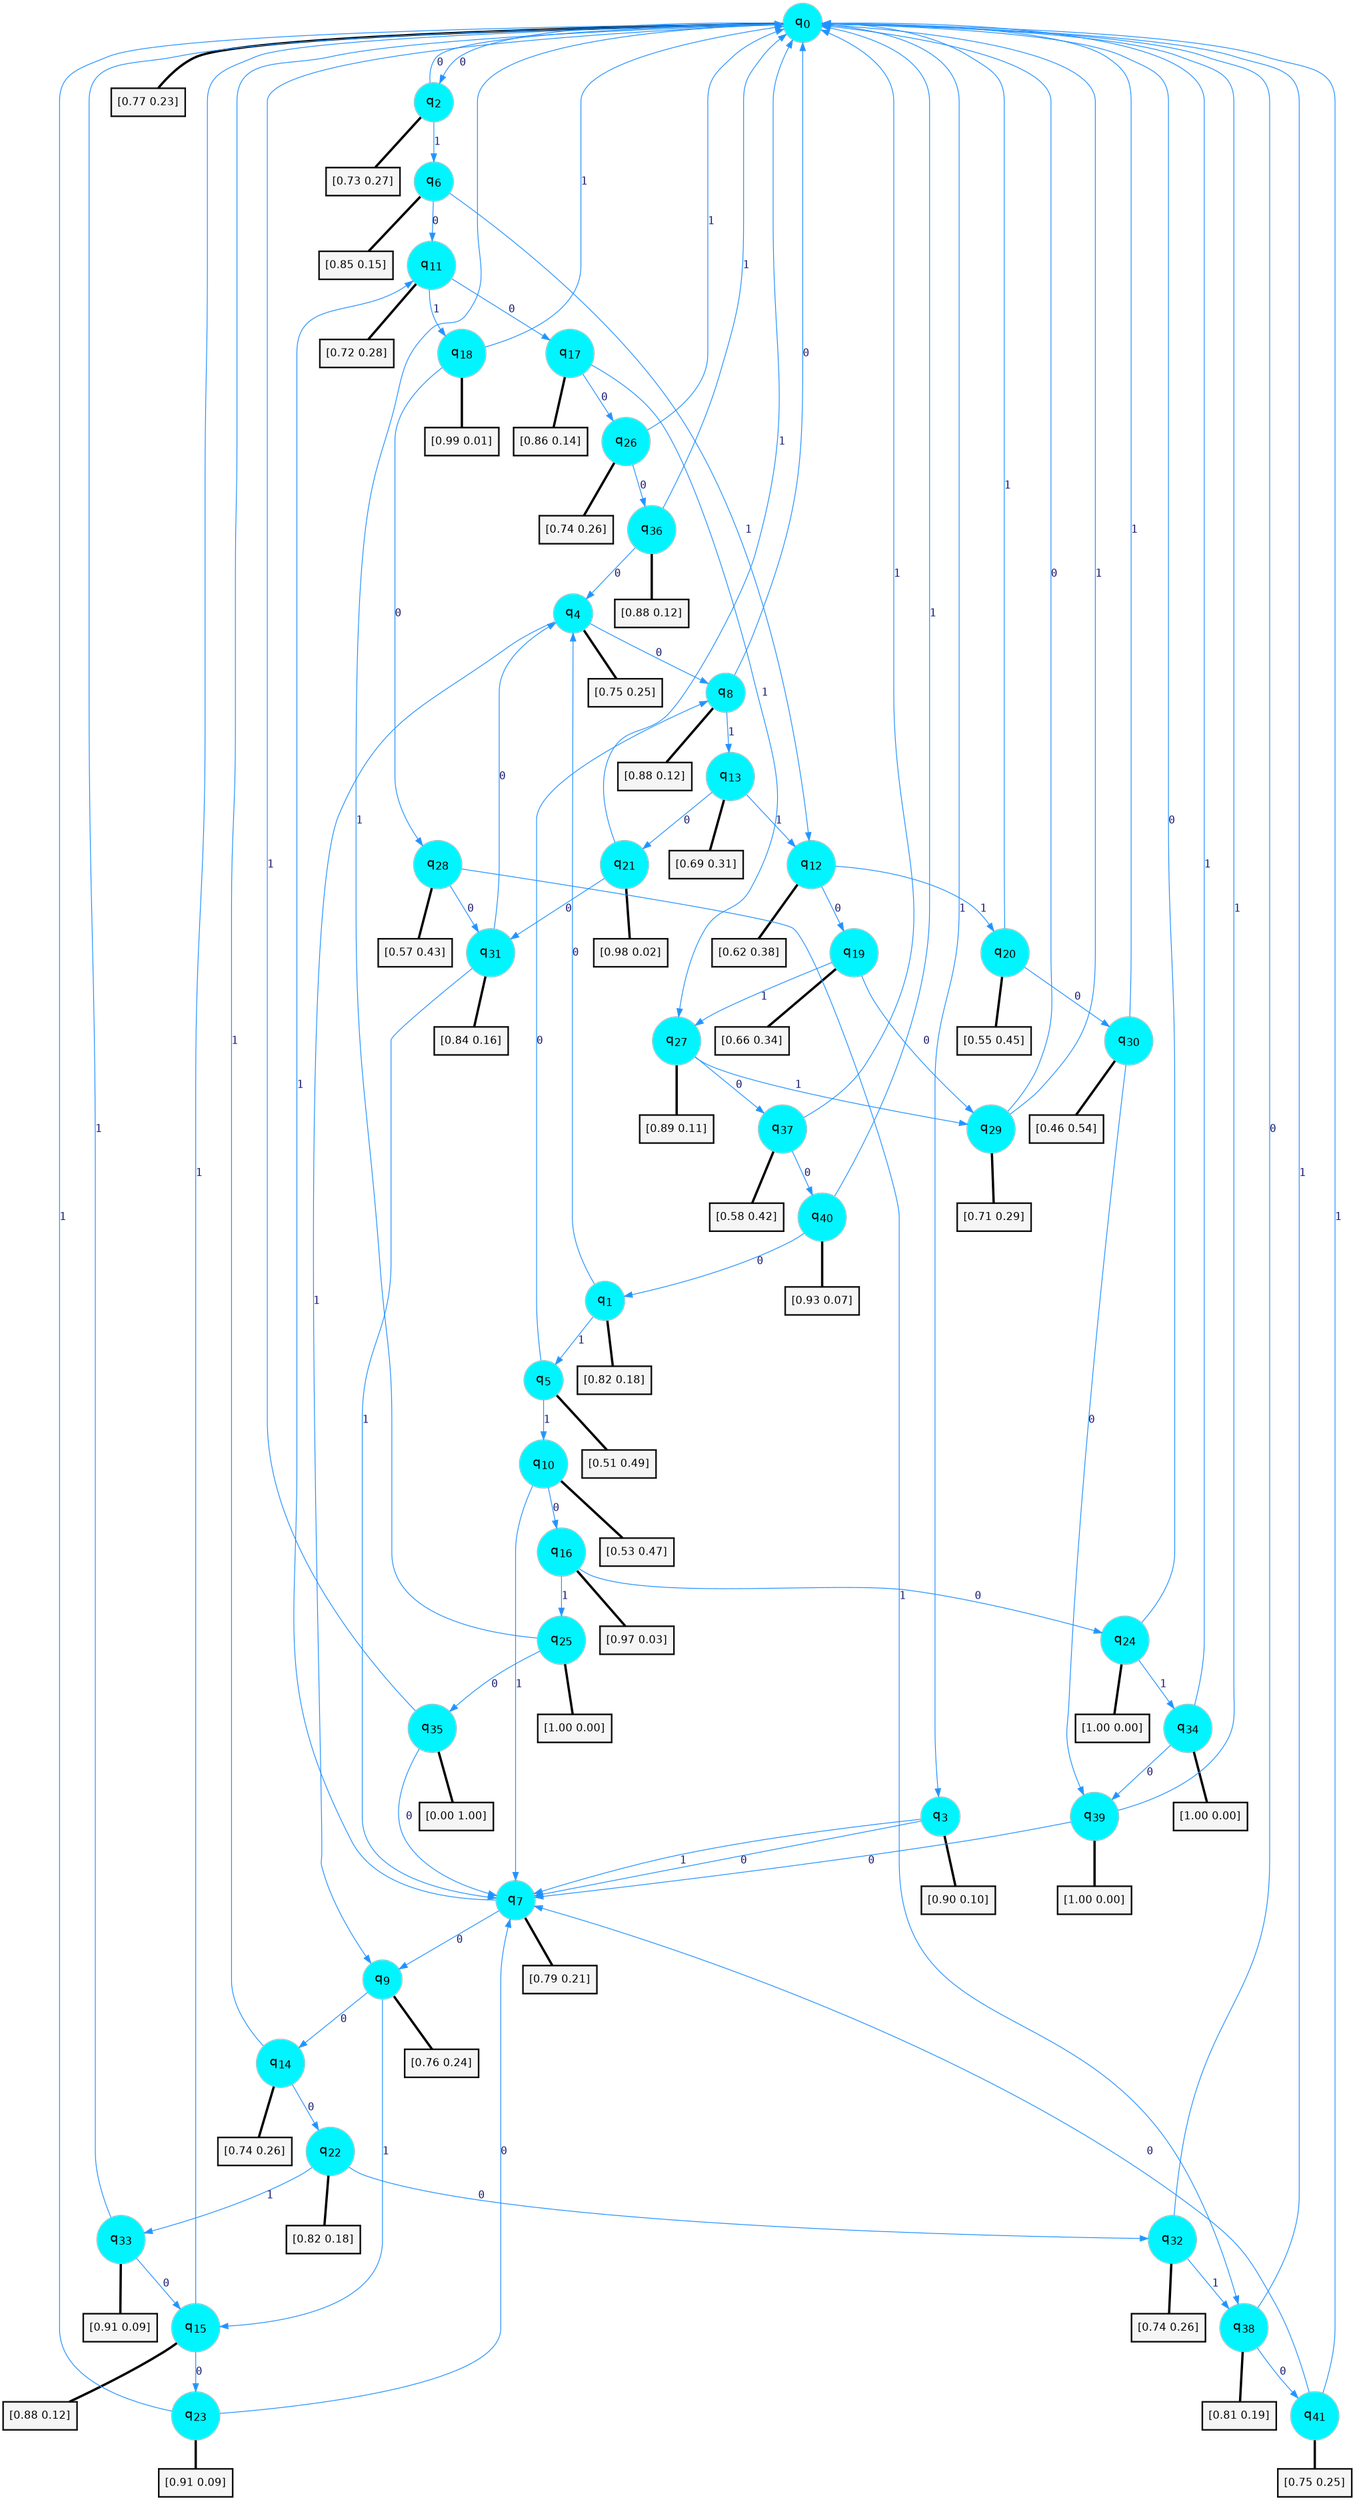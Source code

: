 digraph G {
graph [
bgcolor=transparent, dpi=300, rankdir=TD, size="40,25"];
node [
color=gray, fillcolor=turquoise1, fontcolor=black, fontname=Helvetica, fontsize=16, fontweight=bold, shape=circle, style=filled];
edge [
arrowsize=1, color=dodgerblue1, fontcolor=midnightblue, fontname=courier, fontweight=bold, penwidth=1, style=solid, weight=20];
0[label=<q<SUB>0</SUB>>];
1[label=<q<SUB>1</SUB>>];
2[label=<q<SUB>2</SUB>>];
3[label=<q<SUB>3</SUB>>];
4[label=<q<SUB>4</SUB>>];
5[label=<q<SUB>5</SUB>>];
6[label=<q<SUB>6</SUB>>];
7[label=<q<SUB>7</SUB>>];
8[label=<q<SUB>8</SUB>>];
9[label=<q<SUB>9</SUB>>];
10[label=<q<SUB>10</SUB>>];
11[label=<q<SUB>11</SUB>>];
12[label=<q<SUB>12</SUB>>];
13[label=<q<SUB>13</SUB>>];
14[label=<q<SUB>14</SUB>>];
15[label=<q<SUB>15</SUB>>];
16[label=<q<SUB>16</SUB>>];
17[label=<q<SUB>17</SUB>>];
18[label=<q<SUB>18</SUB>>];
19[label=<q<SUB>19</SUB>>];
20[label=<q<SUB>20</SUB>>];
21[label=<q<SUB>21</SUB>>];
22[label=<q<SUB>22</SUB>>];
23[label=<q<SUB>23</SUB>>];
24[label=<q<SUB>24</SUB>>];
25[label=<q<SUB>25</SUB>>];
26[label=<q<SUB>26</SUB>>];
27[label=<q<SUB>27</SUB>>];
28[label=<q<SUB>28</SUB>>];
29[label=<q<SUB>29</SUB>>];
30[label=<q<SUB>30</SUB>>];
31[label=<q<SUB>31</SUB>>];
32[label=<q<SUB>32</SUB>>];
33[label=<q<SUB>33</SUB>>];
34[label=<q<SUB>34</SUB>>];
35[label=<q<SUB>35</SUB>>];
36[label=<q<SUB>36</SUB>>];
37[label=<q<SUB>37</SUB>>];
38[label=<q<SUB>38</SUB>>];
39[label=<q<SUB>39</SUB>>];
40[label=<q<SUB>40</SUB>>];
41[label=<q<SUB>41</SUB>>];
42[label="[0.77 0.23]", shape=box,fontcolor=black, fontname=Helvetica, fontsize=14, penwidth=2, fillcolor=whitesmoke,color=black];
43[label="[0.82 0.18]", shape=box,fontcolor=black, fontname=Helvetica, fontsize=14, penwidth=2, fillcolor=whitesmoke,color=black];
44[label="[0.73 0.27]", shape=box,fontcolor=black, fontname=Helvetica, fontsize=14, penwidth=2, fillcolor=whitesmoke,color=black];
45[label="[0.90 0.10]", shape=box,fontcolor=black, fontname=Helvetica, fontsize=14, penwidth=2, fillcolor=whitesmoke,color=black];
46[label="[0.75 0.25]", shape=box,fontcolor=black, fontname=Helvetica, fontsize=14, penwidth=2, fillcolor=whitesmoke,color=black];
47[label="[0.51 0.49]", shape=box,fontcolor=black, fontname=Helvetica, fontsize=14, penwidth=2, fillcolor=whitesmoke,color=black];
48[label="[0.85 0.15]", shape=box,fontcolor=black, fontname=Helvetica, fontsize=14, penwidth=2, fillcolor=whitesmoke,color=black];
49[label="[0.79 0.21]", shape=box,fontcolor=black, fontname=Helvetica, fontsize=14, penwidth=2, fillcolor=whitesmoke,color=black];
50[label="[0.88 0.12]", shape=box,fontcolor=black, fontname=Helvetica, fontsize=14, penwidth=2, fillcolor=whitesmoke,color=black];
51[label="[0.76 0.24]", shape=box,fontcolor=black, fontname=Helvetica, fontsize=14, penwidth=2, fillcolor=whitesmoke,color=black];
52[label="[0.53 0.47]", shape=box,fontcolor=black, fontname=Helvetica, fontsize=14, penwidth=2, fillcolor=whitesmoke,color=black];
53[label="[0.72 0.28]", shape=box,fontcolor=black, fontname=Helvetica, fontsize=14, penwidth=2, fillcolor=whitesmoke,color=black];
54[label="[0.62 0.38]", shape=box,fontcolor=black, fontname=Helvetica, fontsize=14, penwidth=2, fillcolor=whitesmoke,color=black];
55[label="[0.69 0.31]", shape=box,fontcolor=black, fontname=Helvetica, fontsize=14, penwidth=2, fillcolor=whitesmoke,color=black];
56[label="[0.74 0.26]", shape=box,fontcolor=black, fontname=Helvetica, fontsize=14, penwidth=2, fillcolor=whitesmoke,color=black];
57[label="[0.88 0.12]", shape=box,fontcolor=black, fontname=Helvetica, fontsize=14, penwidth=2, fillcolor=whitesmoke,color=black];
58[label="[0.97 0.03]", shape=box,fontcolor=black, fontname=Helvetica, fontsize=14, penwidth=2, fillcolor=whitesmoke,color=black];
59[label="[0.86 0.14]", shape=box,fontcolor=black, fontname=Helvetica, fontsize=14, penwidth=2, fillcolor=whitesmoke,color=black];
60[label="[0.99 0.01]", shape=box,fontcolor=black, fontname=Helvetica, fontsize=14, penwidth=2, fillcolor=whitesmoke,color=black];
61[label="[0.66 0.34]", shape=box,fontcolor=black, fontname=Helvetica, fontsize=14, penwidth=2, fillcolor=whitesmoke,color=black];
62[label="[0.55 0.45]", shape=box,fontcolor=black, fontname=Helvetica, fontsize=14, penwidth=2, fillcolor=whitesmoke,color=black];
63[label="[0.98 0.02]", shape=box,fontcolor=black, fontname=Helvetica, fontsize=14, penwidth=2, fillcolor=whitesmoke,color=black];
64[label="[0.82 0.18]", shape=box,fontcolor=black, fontname=Helvetica, fontsize=14, penwidth=2, fillcolor=whitesmoke,color=black];
65[label="[0.91 0.09]", shape=box,fontcolor=black, fontname=Helvetica, fontsize=14, penwidth=2, fillcolor=whitesmoke,color=black];
66[label="[1.00 0.00]", shape=box,fontcolor=black, fontname=Helvetica, fontsize=14, penwidth=2, fillcolor=whitesmoke,color=black];
67[label="[1.00 0.00]", shape=box,fontcolor=black, fontname=Helvetica, fontsize=14, penwidth=2, fillcolor=whitesmoke,color=black];
68[label="[0.74 0.26]", shape=box,fontcolor=black, fontname=Helvetica, fontsize=14, penwidth=2, fillcolor=whitesmoke,color=black];
69[label="[0.89 0.11]", shape=box,fontcolor=black, fontname=Helvetica, fontsize=14, penwidth=2, fillcolor=whitesmoke,color=black];
70[label="[0.57 0.43]", shape=box,fontcolor=black, fontname=Helvetica, fontsize=14, penwidth=2, fillcolor=whitesmoke,color=black];
71[label="[0.71 0.29]", shape=box,fontcolor=black, fontname=Helvetica, fontsize=14, penwidth=2, fillcolor=whitesmoke,color=black];
72[label="[0.46 0.54]", shape=box,fontcolor=black, fontname=Helvetica, fontsize=14, penwidth=2, fillcolor=whitesmoke,color=black];
73[label="[0.84 0.16]", shape=box,fontcolor=black, fontname=Helvetica, fontsize=14, penwidth=2, fillcolor=whitesmoke,color=black];
74[label="[0.74 0.26]", shape=box,fontcolor=black, fontname=Helvetica, fontsize=14, penwidth=2, fillcolor=whitesmoke,color=black];
75[label="[0.91 0.09]", shape=box,fontcolor=black, fontname=Helvetica, fontsize=14, penwidth=2, fillcolor=whitesmoke,color=black];
76[label="[1.00 0.00]", shape=box,fontcolor=black, fontname=Helvetica, fontsize=14, penwidth=2, fillcolor=whitesmoke,color=black];
77[label="[0.00 1.00]", shape=box,fontcolor=black, fontname=Helvetica, fontsize=14, penwidth=2, fillcolor=whitesmoke,color=black];
78[label="[0.88 0.12]", shape=box,fontcolor=black, fontname=Helvetica, fontsize=14, penwidth=2, fillcolor=whitesmoke,color=black];
79[label="[0.58 0.42]", shape=box,fontcolor=black, fontname=Helvetica, fontsize=14, penwidth=2, fillcolor=whitesmoke,color=black];
80[label="[0.81 0.19]", shape=box,fontcolor=black, fontname=Helvetica, fontsize=14, penwidth=2, fillcolor=whitesmoke,color=black];
81[label="[1.00 0.00]", shape=box,fontcolor=black, fontname=Helvetica, fontsize=14, penwidth=2, fillcolor=whitesmoke,color=black];
82[label="[0.93 0.07]", shape=box,fontcolor=black, fontname=Helvetica, fontsize=14, penwidth=2, fillcolor=whitesmoke,color=black];
83[label="[0.75 0.25]", shape=box,fontcolor=black, fontname=Helvetica, fontsize=14, penwidth=2, fillcolor=whitesmoke,color=black];
0->2 [label=0];
0->3 [label=1];
0->42 [arrowhead=none, penwidth=3,color=black];
1->4 [label=0];
1->5 [label=1];
1->43 [arrowhead=none, penwidth=3,color=black];
2->0 [label=0];
2->6 [label=1];
2->44 [arrowhead=none, penwidth=3,color=black];
3->7 [label=0];
3->7 [label=1];
3->45 [arrowhead=none, penwidth=3,color=black];
4->8 [label=0];
4->9 [label=1];
4->46 [arrowhead=none, penwidth=3,color=black];
5->8 [label=0];
5->10 [label=1];
5->47 [arrowhead=none, penwidth=3,color=black];
6->11 [label=0];
6->12 [label=1];
6->48 [arrowhead=none, penwidth=3,color=black];
7->9 [label=0];
7->11 [label=1];
7->49 [arrowhead=none, penwidth=3,color=black];
8->0 [label=0];
8->13 [label=1];
8->50 [arrowhead=none, penwidth=3,color=black];
9->14 [label=0];
9->15 [label=1];
9->51 [arrowhead=none, penwidth=3,color=black];
10->16 [label=0];
10->7 [label=1];
10->52 [arrowhead=none, penwidth=3,color=black];
11->17 [label=0];
11->18 [label=1];
11->53 [arrowhead=none, penwidth=3,color=black];
12->19 [label=0];
12->20 [label=1];
12->54 [arrowhead=none, penwidth=3,color=black];
13->21 [label=0];
13->12 [label=1];
13->55 [arrowhead=none, penwidth=3,color=black];
14->22 [label=0];
14->0 [label=1];
14->56 [arrowhead=none, penwidth=3,color=black];
15->23 [label=0];
15->0 [label=1];
15->57 [arrowhead=none, penwidth=3,color=black];
16->24 [label=0];
16->25 [label=1];
16->58 [arrowhead=none, penwidth=3,color=black];
17->26 [label=0];
17->27 [label=1];
17->59 [arrowhead=none, penwidth=3,color=black];
18->28 [label=0];
18->0 [label=1];
18->60 [arrowhead=none, penwidth=3,color=black];
19->29 [label=0];
19->27 [label=1];
19->61 [arrowhead=none, penwidth=3,color=black];
20->30 [label=0];
20->0 [label=1];
20->62 [arrowhead=none, penwidth=3,color=black];
21->31 [label=0];
21->0 [label=1];
21->63 [arrowhead=none, penwidth=3,color=black];
22->32 [label=0];
22->33 [label=1];
22->64 [arrowhead=none, penwidth=3,color=black];
23->7 [label=0];
23->0 [label=1];
23->65 [arrowhead=none, penwidth=3,color=black];
24->0 [label=0];
24->34 [label=1];
24->66 [arrowhead=none, penwidth=3,color=black];
25->35 [label=0];
25->0 [label=1];
25->67 [arrowhead=none, penwidth=3,color=black];
26->36 [label=0];
26->0 [label=1];
26->68 [arrowhead=none, penwidth=3,color=black];
27->37 [label=0];
27->29 [label=1];
27->69 [arrowhead=none, penwidth=3,color=black];
28->31 [label=0];
28->38 [label=1];
28->70 [arrowhead=none, penwidth=3,color=black];
29->0 [label=0];
29->0 [label=1];
29->71 [arrowhead=none, penwidth=3,color=black];
30->39 [label=0];
30->0 [label=1];
30->72 [arrowhead=none, penwidth=3,color=black];
31->4 [label=0];
31->7 [label=1];
31->73 [arrowhead=none, penwidth=3,color=black];
32->0 [label=0];
32->38 [label=1];
32->74 [arrowhead=none, penwidth=3,color=black];
33->15 [label=0];
33->0 [label=1];
33->75 [arrowhead=none, penwidth=3,color=black];
34->39 [label=0];
34->0 [label=1];
34->76 [arrowhead=none, penwidth=3,color=black];
35->7 [label=0];
35->0 [label=1];
35->77 [arrowhead=none, penwidth=3,color=black];
36->4 [label=0];
36->0 [label=1];
36->78 [arrowhead=none, penwidth=3,color=black];
37->40 [label=0];
37->0 [label=1];
37->79 [arrowhead=none, penwidth=3,color=black];
38->41 [label=0];
38->0 [label=1];
38->80 [arrowhead=none, penwidth=3,color=black];
39->7 [label=0];
39->0 [label=1];
39->81 [arrowhead=none, penwidth=3,color=black];
40->1 [label=0];
40->0 [label=1];
40->82 [arrowhead=none, penwidth=3,color=black];
41->7 [label=0];
41->0 [label=1];
41->83 [arrowhead=none, penwidth=3,color=black];
}
